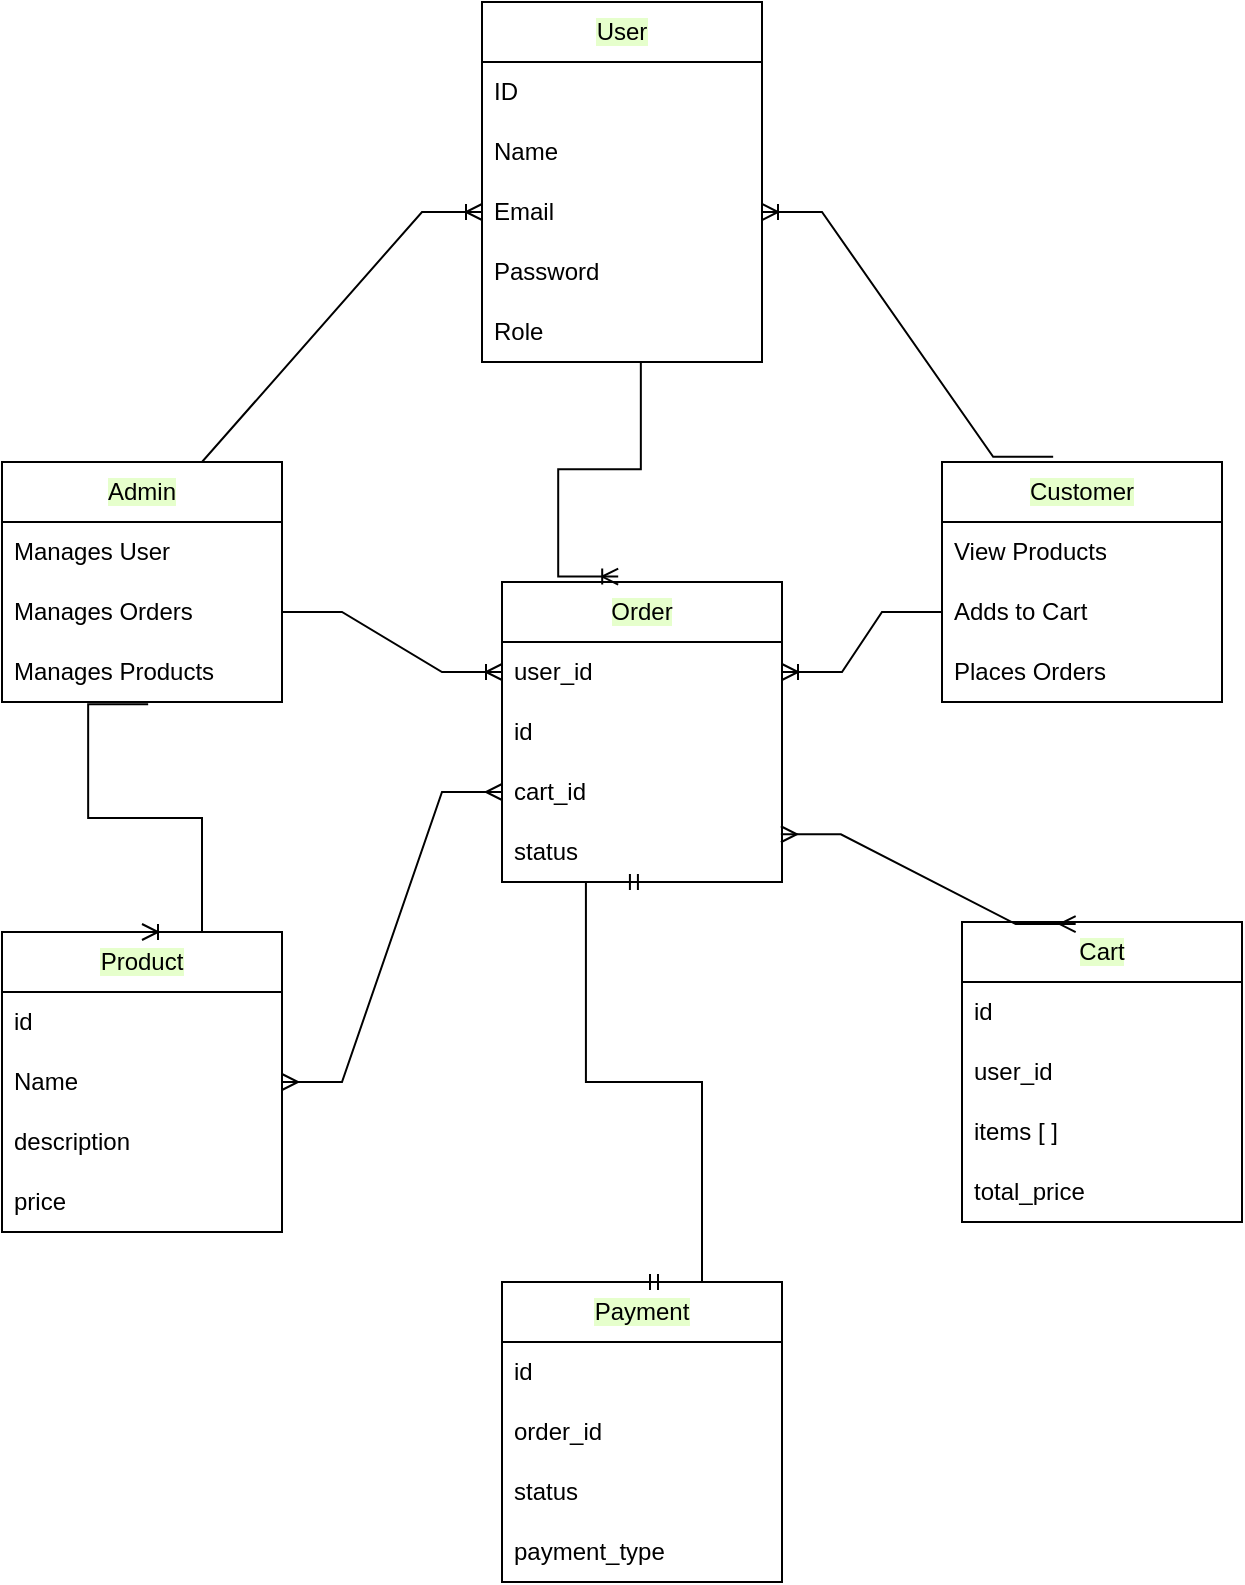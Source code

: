 <mxfile version="26.1.0">
  <diagram name="Page-1" id="ATQ9dd91f9NDVP7NUrsi">
    <mxGraphModel dx="1230" dy="1992" grid="1" gridSize="10" guides="1" tooltips="1" connect="1" arrows="1" fold="1" page="1" pageScale="1" pageWidth="827" pageHeight="1169" math="0" shadow="0">
      <root>
        <mxCell id="0" />
        <mxCell id="1" parent="0" />
        <mxCell id="PGKCv3FquE45vkKJFIox-1" value="&lt;span style=&quot;background-color: rgb(230, 255, 204);&quot;&gt;User&lt;/span&gt;" style="swimlane;fontStyle=0;childLayout=stackLayout;horizontal=1;startSize=30;horizontalStack=0;resizeParent=1;resizeParentMax=0;resizeLast=0;collapsible=1;marginBottom=0;whiteSpace=wrap;html=1;" vertex="1" parent="1">
          <mxGeometry x="290" y="-30" width="140" height="180" as="geometry" />
        </mxCell>
        <mxCell id="PGKCv3FquE45vkKJFIox-2" value="ID" style="text;strokeColor=none;fillColor=none;align=left;verticalAlign=middle;spacingLeft=4;spacingRight=4;overflow=hidden;points=[[0,0.5],[1,0.5]];portConstraint=eastwest;rotatable=0;whiteSpace=wrap;html=1;" vertex="1" parent="PGKCv3FquE45vkKJFIox-1">
          <mxGeometry y="30" width="140" height="30" as="geometry" />
        </mxCell>
        <mxCell id="PGKCv3FquE45vkKJFIox-3" value="Name" style="text;strokeColor=none;fillColor=none;align=left;verticalAlign=middle;spacingLeft=4;spacingRight=4;overflow=hidden;points=[[0,0.5],[1,0.5]];portConstraint=eastwest;rotatable=0;whiteSpace=wrap;html=1;" vertex="1" parent="PGKCv3FquE45vkKJFIox-1">
          <mxGeometry y="60" width="140" height="30" as="geometry" />
        </mxCell>
        <mxCell id="PGKCv3FquE45vkKJFIox-4" value="Email" style="text;strokeColor=none;fillColor=none;align=left;verticalAlign=middle;spacingLeft=4;spacingRight=4;overflow=hidden;points=[[0,0.5],[1,0.5]];portConstraint=eastwest;rotatable=0;whiteSpace=wrap;html=1;" vertex="1" parent="PGKCv3FquE45vkKJFIox-1">
          <mxGeometry y="90" width="140" height="30" as="geometry" />
        </mxCell>
        <mxCell id="PGKCv3FquE45vkKJFIox-5" value="Password" style="text;strokeColor=none;fillColor=none;align=left;verticalAlign=middle;spacingLeft=4;spacingRight=4;overflow=hidden;points=[[0,0.5],[1,0.5]];portConstraint=eastwest;rotatable=0;whiteSpace=wrap;html=1;" vertex="1" parent="PGKCv3FquE45vkKJFIox-1">
          <mxGeometry y="120" width="140" height="30" as="geometry" />
        </mxCell>
        <mxCell id="PGKCv3FquE45vkKJFIox-6" value="Role" style="text;strokeColor=none;fillColor=none;align=left;verticalAlign=middle;spacingLeft=4;spacingRight=4;overflow=hidden;points=[[0,0.5],[1,0.5]];portConstraint=eastwest;rotatable=0;whiteSpace=wrap;html=1;" vertex="1" parent="PGKCv3FquE45vkKJFIox-1">
          <mxGeometry y="150" width="140" height="30" as="geometry" />
        </mxCell>
        <mxCell id="PGKCv3FquE45vkKJFIox-8" value="&lt;span style=&quot;background-color: rgb(230, 255, 204);&quot;&gt;Admin&lt;/span&gt;" style="swimlane;fontStyle=0;childLayout=stackLayout;horizontal=1;startSize=30;horizontalStack=0;resizeParent=1;resizeParentMax=0;resizeLast=0;collapsible=1;marginBottom=0;whiteSpace=wrap;html=1;" vertex="1" parent="1">
          <mxGeometry x="50" y="200" width="140" height="120" as="geometry" />
        </mxCell>
        <mxCell id="PGKCv3FquE45vkKJFIox-9" value="Manages User" style="text;strokeColor=none;fillColor=none;align=left;verticalAlign=middle;spacingLeft=4;spacingRight=4;overflow=hidden;points=[[0,0.5],[1,0.5]];portConstraint=eastwest;rotatable=0;whiteSpace=wrap;html=1;" vertex="1" parent="PGKCv3FquE45vkKJFIox-8">
          <mxGeometry y="30" width="140" height="30" as="geometry" />
        </mxCell>
        <mxCell id="PGKCv3FquE45vkKJFIox-10" value="Manages Orders" style="text;strokeColor=none;fillColor=none;align=left;verticalAlign=middle;spacingLeft=4;spacingRight=4;overflow=hidden;points=[[0,0.5],[1,0.5]];portConstraint=eastwest;rotatable=0;whiteSpace=wrap;html=1;" vertex="1" parent="PGKCv3FquE45vkKJFIox-8">
          <mxGeometry y="60" width="140" height="30" as="geometry" />
        </mxCell>
        <mxCell id="PGKCv3FquE45vkKJFIox-11" value="Manages Products" style="text;strokeColor=none;fillColor=none;align=left;verticalAlign=middle;spacingLeft=4;spacingRight=4;overflow=hidden;points=[[0,0.5],[1,0.5]];portConstraint=eastwest;rotatable=0;whiteSpace=wrap;html=1;" vertex="1" parent="PGKCv3FquE45vkKJFIox-8">
          <mxGeometry y="90" width="140" height="30" as="geometry" />
        </mxCell>
        <mxCell id="PGKCv3FquE45vkKJFIox-12" value="&lt;span style=&quot;background-color: rgb(230, 255, 204);&quot;&gt;Customer&lt;/span&gt;" style="swimlane;fontStyle=0;childLayout=stackLayout;horizontal=1;startSize=30;horizontalStack=0;resizeParent=1;resizeParentMax=0;resizeLast=0;collapsible=1;marginBottom=0;whiteSpace=wrap;html=1;" vertex="1" parent="1">
          <mxGeometry x="520" y="200" width="140" height="120" as="geometry" />
        </mxCell>
        <mxCell id="PGKCv3FquE45vkKJFIox-13" value="View Products" style="text;strokeColor=none;fillColor=none;align=left;verticalAlign=middle;spacingLeft=4;spacingRight=4;overflow=hidden;points=[[0,0.5],[1,0.5]];portConstraint=eastwest;rotatable=0;whiteSpace=wrap;html=1;" vertex="1" parent="PGKCv3FquE45vkKJFIox-12">
          <mxGeometry y="30" width="140" height="30" as="geometry" />
        </mxCell>
        <mxCell id="PGKCv3FquE45vkKJFIox-14" value="Adds to Cart" style="text;strokeColor=none;fillColor=none;align=left;verticalAlign=middle;spacingLeft=4;spacingRight=4;overflow=hidden;points=[[0,0.5],[1,0.5]];portConstraint=eastwest;rotatable=0;whiteSpace=wrap;html=1;" vertex="1" parent="PGKCv3FquE45vkKJFIox-12">
          <mxGeometry y="60" width="140" height="30" as="geometry" />
        </mxCell>
        <mxCell id="PGKCv3FquE45vkKJFIox-15" value="Places Orders" style="text;strokeColor=none;fillColor=none;align=left;verticalAlign=middle;spacingLeft=4;spacingRight=4;overflow=hidden;points=[[0,0.5],[1,0.5]];portConstraint=eastwest;rotatable=0;whiteSpace=wrap;html=1;" vertex="1" parent="PGKCv3FquE45vkKJFIox-12">
          <mxGeometry y="90" width="140" height="30" as="geometry" />
        </mxCell>
        <mxCell id="PGKCv3FquE45vkKJFIox-16" value="&lt;span style=&quot;background-color: rgb(230, 255, 204);&quot;&gt;Product&lt;/span&gt;" style="swimlane;fontStyle=0;childLayout=stackLayout;horizontal=1;startSize=30;horizontalStack=0;resizeParent=1;resizeParentMax=0;resizeLast=0;collapsible=1;marginBottom=0;whiteSpace=wrap;html=1;" vertex="1" parent="1">
          <mxGeometry x="50" y="435" width="140" height="150" as="geometry" />
        </mxCell>
        <mxCell id="PGKCv3FquE45vkKJFIox-17" value="id" style="text;strokeColor=none;fillColor=none;align=left;verticalAlign=middle;spacingLeft=4;spacingRight=4;overflow=hidden;points=[[0,0.5],[1,0.5]];portConstraint=eastwest;rotatable=0;whiteSpace=wrap;html=1;" vertex="1" parent="PGKCv3FquE45vkKJFIox-16">
          <mxGeometry y="30" width="140" height="30" as="geometry" />
        </mxCell>
        <mxCell id="PGKCv3FquE45vkKJFIox-18" value="Name" style="text;strokeColor=none;fillColor=none;align=left;verticalAlign=middle;spacingLeft=4;spacingRight=4;overflow=hidden;points=[[0,0.5],[1,0.5]];portConstraint=eastwest;rotatable=0;whiteSpace=wrap;html=1;" vertex="1" parent="PGKCv3FquE45vkKJFIox-16">
          <mxGeometry y="60" width="140" height="30" as="geometry" />
        </mxCell>
        <mxCell id="PGKCv3FquE45vkKJFIox-19" value="description" style="text;strokeColor=none;fillColor=none;align=left;verticalAlign=middle;spacingLeft=4;spacingRight=4;overflow=hidden;points=[[0,0.5],[1,0.5]];portConstraint=eastwest;rotatable=0;whiteSpace=wrap;html=1;" vertex="1" parent="PGKCv3FquE45vkKJFIox-16">
          <mxGeometry y="90" width="140" height="30" as="geometry" />
        </mxCell>
        <mxCell id="PGKCv3FquE45vkKJFIox-20" value="price" style="text;strokeColor=none;fillColor=none;align=left;verticalAlign=middle;spacingLeft=4;spacingRight=4;overflow=hidden;points=[[0,0.5],[1,0.5]];portConstraint=eastwest;rotatable=0;whiteSpace=wrap;html=1;" vertex="1" parent="PGKCv3FquE45vkKJFIox-16">
          <mxGeometry y="120" width="140" height="30" as="geometry" />
        </mxCell>
        <mxCell id="PGKCv3FquE45vkKJFIox-21" value="&lt;span style=&quot;background-color: rgb(230, 255, 204);&quot;&gt;Cart&lt;/span&gt;" style="swimlane;fontStyle=0;childLayout=stackLayout;horizontal=1;startSize=30;horizontalStack=0;resizeParent=1;resizeParentMax=0;resizeLast=0;collapsible=1;marginBottom=0;whiteSpace=wrap;html=1;" vertex="1" parent="1">
          <mxGeometry x="530" y="430" width="140" height="150" as="geometry" />
        </mxCell>
        <mxCell id="PGKCv3FquE45vkKJFIox-22" value="id" style="text;strokeColor=none;fillColor=none;align=left;verticalAlign=middle;spacingLeft=4;spacingRight=4;overflow=hidden;points=[[0,0.5],[1,0.5]];portConstraint=eastwest;rotatable=0;whiteSpace=wrap;html=1;" vertex="1" parent="PGKCv3FquE45vkKJFIox-21">
          <mxGeometry y="30" width="140" height="30" as="geometry" />
        </mxCell>
        <mxCell id="PGKCv3FquE45vkKJFIox-23" value="user_id" style="text;strokeColor=none;fillColor=none;align=left;verticalAlign=middle;spacingLeft=4;spacingRight=4;overflow=hidden;points=[[0,0.5],[1,0.5]];portConstraint=eastwest;rotatable=0;whiteSpace=wrap;html=1;" vertex="1" parent="PGKCv3FquE45vkKJFIox-21">
          <mxGeometry y="60" width="140" height="30" as="geometry" />
        </mxCell>
        <mxCell id="PGKCv3FquE45vkKJFIox-24" value="items [ ]" style="text;strokeColor=none;fillColor=none;align=left;verticalAlign=middle;spacingLeft=4;spacingRight=4;overflow=hidden;points=[[0,0.5],[1,0.5]];portConstraint=eastwest;rotatable=0;whiteSpace=wrap;html=1;" vertex="1" parent="PGKCv3FquE45vkKJFIox-21">
          <mxGeometry y="90" width="140" height="30" as="geometry" />
        </mxCell>
        <mxCell id="PGKCv3FquE45vkKJFIox-25" value="total_price" style="text;strokeColor=none;fillColor=none;align=left;verticalAlign=middle;spacingLeft=4;spacingRight=4;overflow=hidden;points=[[0,0.5],[1,0.5]];portConstraint=eastwest;rotatable=0;whiteSpace=wrap;html=1;" vertex="1" parent="PGKCv3FquE45vkKJFIox-21">
          <mxGeometry y="120" width="140" height="30" as="geometry" />
        </mxCell>
        <mxCell id="PGKCv3FquE45vkKJFIox-26" value="&lt;span style=&quot;background-color: rgb(230, 255, 204);&quot;&gt;Order&lt;/span&gt;" style="swimlane;fontStyle=0;childLayout=stackLayout;horizontal=1;startSize=30;horizontalStack=0;resizeParent=1;resizeParentMax=0;resizeLast=0;collapsible=1;marginBottom=0;whiteSpace=wrap;html=1;" vertex="1" parent="1">
          <mxGeometry x="300" y="260" width="140" height="150" as="geometry" />
        </mxCell>
        <mxCell id="PGKCv3FquE45vkKJFIox-28" value="user_id" style="text;strokeColor=none;fillColor=none;align=left;verticalAlign=middle;spacingLeft=4;spacingRight=4;overflow=hidden;points=[[0,0.5],[1,0.5]];portConstraint=eastwest;rotatable=0;whiteSpace=wrap;html=1;" vertex="1" parent="PGKCv3FquE45vkKJFIox-26">
          <mxGeometry y="30" width="140" height="30" as="geometry" />
        </mxCell>
        <mxCell id="PGKCv3FquE45vkKJFIox-27" value="id" style="text;strokeColor=none;fillColor=none;align=left;verticalAlign=middle;spacingLeft=4;spacingRight=4;overflow=hidden;points=[[0,0.5],[1,0.5]];portConstraint=eastwest;rotatable=0;whiteSpace=wrap;html=1;" vertex="1" parent="PGKCv3FquE45vkKJFIox-26">
          <mxGeometry y="60" width="140" height="30" as="geometry" />
        </mxCell>
        <mxCell id="PGKCv3FquE45vkKJFIox-29" value="cart_id" style="text;strokeColor=none;fillColor=none;align=left;verticalAlign=middle;spacingLeft=4;spacingRight=4;overflow=hidden;points=[[0,0.5],[1,0.5]];portConstraint=eastwest;rotatable=0;whiteSpace=wrap;html=1;" vertex="1" parent="PGKCv3FquE45vkKJFIox-26">
          <mxGeometry y="90" width="140" height="30" as="geometry" />
        </mxCell>
        <mxCell id="PGKCv3FquE45vkKJFIox-30" value="status" style="text;strokeColor=none;fillColor=none;align=left;verticalAlign=middle;spacingLeft=4;spacingRight=4;overflow=hidden;points=[[0,0.5],[1,0.5]];portConstraint=eastwest;rotatable=0;whiteSpace=wrap;html=1;" vertex="1" parent="PGKCv3FquE45vkKJFIox-26">
          <mxGeometry y="120" width="140" height="30" as="geometry" />
        </mxCell>
        <mxCell id="PGKCv3FquE45vkKJFIox-31" value="&lt;span style=&quot;background-color: rgb(230, 255, 204);&quot;&gt;Payment&lt;/span&gt;" style="swimlane;fontStyle=0;childLayout=stackLayout;horizontal=1;startSize=30;horizontalStack=0;resizeParent=1;resizeParentMax=0;resizeLast=0;collapsible=1;marginBottom=0;whiteSpace=wrap;html=1;" vertex="1" parent="1">
          <mxGeometry x="300" y="610" width="140" height="150" as="geometry" />
        </mxCell>
        <mxCell id="PGKCv3FquE45vkKJFIox-32" value="id" style="text;strokeColor=none;fillColor=none;align=left;verticalAlign=middle;spacingLeft=4;spacingRight=4;overflow=hidden;points=[[0,0.5],[1,0.5]];portConstraint=eastwest;rotatable=0;whiteSpace=wrap;html=1;" vertex="1" parent="PGKCv3FquE45vkKJFIox-31">
          <mxGeometry y="30" width="140" height="30" as="geometry" />
        </mxCell>
        <mxCell id="PGKCv3FquE45vkKJFIox-33" value="order_id" style="text;strokeColor=none;fillColor=none;align=left;verticalAlign=middle;spacingLeft=4;spacingRight=4;overflow=hidden;points=[[0,0.5],[1,0.5]];portConstraint=eastwest;rotatable=0;whiteSpace=wrap;html=1;" vertex="1" parent="PGKCv3FquE45vkKJFIox-31">
          <mxGeometry y="60" width="140" height="30" as="geometry" />
        </mxCell>
        <mxCell id="PGKCv3FquE45vkKJFIox-34" value="status" style="text;strokeColor=none;fillColor=none;align=left;verticalAlign=middle;spacingLeft=4;spacingRight=4;overflow=hidden;points=[[0,0.5],[1,0.5]];portConstraint=eastwest;rotatable=0;whiteSpace=wrap;html=1;" vertex="1" parent="PGKCv3FquE45vkKJFIox-31">
          <mxGeometry y="90" width="140" height="30" as="geometry" />
        </mxCell>
        <mxCell id="PGKCv3FquE45vkKJFIox-35" value="payment_type" style="text;strokeColor=none;fillColor=none;align=left;verticalAlign=middle;spacingLeft=4;spacingRight=4;overflow=hidden;points=[[0,0.5],[1,0.5]];portConstraint=eastwest;rotatable=0;whiteSpace=wrap;html=1;" vertex="1" parent="PGKCv3FquE45vkKJFIox-31">
          <mxGeometry y="120" width="140" height="30" as="geometry" />
        </mxCell>
        <mxCell id="PGKCv3FquE45vkKJFIox-36" value="" style="edgeStyle=entityRelationEdgeStyle;fontSize=12;html=1;endArrow=ERoneToMany;rounded=0;exitX=1;exitY=0.5;exitDx=0;exitDy=0;entryX=0;entryY=0.5;entryDx=0;entryDy=0;" edge="1" parent="1" source="PGKCv3FquE45vkKJFIox-10" target="PGKCv3FquE45vkKJFIox-28">
          <mxGeometry width="100" height="100" relative="1" as="geometry">
            <mxPoint x="80" y="600" as="sourcePoint" />
            <mxPoint x="180" y="500" as="targetPoint" />
            <Array as="points">
              <mxPoint x="230" y="370" />
            </Array>
          </mxGeometry>
        </mxCell>
        <mxCell id="PGKCv3FquE45vkKJFIox-38" value="" style="edgeStyle=entityRelationEdgeStyle;fontSize=12;html=1;endArrow=ERmandOne;startArrow=ERmandOne;rounded=0;entryX=0.5;entryY=0;entryDx=0;entryDy=0;exitX=0.514;exitY=1;exitDx=0;exitDy=0;exitPerimeter=0;" edge="1" parent="1" source="PGKCv3FquE45vkKJFIox-30" target="PGKCv3FquE45vkKJFIox-31">
          <mxGeometry width="100" height="100" relative="1" as="geometry">
            <mxPoint x="250" y="420" as="sourcePoint" />
            <mxPoint x="350" y="320" as="targetPoint" />
            <Array as="points">
              <mxPoint x="350" y="470" />
            </Array>
          </mxGeometry>
        </mxCell>
        <mxCell id="PGKCv3FquE45vkKJFIox-39" value="" style="edgeStyle=entityRelationEdgeStyle;fontSize=12;html=1;endArrow=ERmany;startArrow=ERmany;rounded=0;entryX=0;entryY=0.5;entryDx=0;entryDy=0;exitX=1;exitY=0.5;exitDx=0;exitDy=0;" edge="1" parent="1" source="PGKCv3FquE45vkKJFIox-18" target="PGKCv3FquE45vkKJFIox-29">
          <mxGeometry width="100" height="100" relative="1" as="geometry">
            <mxPoint x="250" y="420" as="sourcePoint" />
            <mxPoint x="350" y="320" as="targetPoint" />
          </mxGeometry>
        </mxCell>
        <mxCell id="PGKCv3FquE45vkKJFIox-40" value="" style="edgeStyle=entityRelationEdgeStyle;fontSize=12;html=1;endArrow=ERoneToMany;rounded=0;exitX=0;exitY=0.5;exitDx=0;exitDy=0;entryX=1;entryY=0.5;entryDx=0;entryDy=0;" edge="1" parent="1" source="PGKCv3FquE45vkKJFIox-14" target="PGKCv3FquE45vkKJFIox-28">
          <mxGeometry width="100" height="100" relative="1" as="geometry">
            <mxPoint x="200" y="285" as="sourcePoint" />
            <mxPoint x="310" y="285" as="targetPoint" />
            <Array as="points">
              <mxPoint x="240" y="380" />
              <mxPoint x="480" y="250" />
              <mxPoint x="280" y="300" />
            </Array>
          </mxGeometry>
        </mxCell>
        <mxCell id="PGKCv3FquE45vkKJFIox-43" value="" style="edgeStyle=entityRelationEdgeStyle;fontSize=12;html=1;endArrow=ERoneToMany;rounded=0;entryX=0;entryY=0.5;entryDx=0;entryDy=0;exitX=0.5;exitY=0;exitDx=0;exitDy=0;" edge="1" parent="1" source="PGKCv3FquE45vkKJFIox-8" target="PGKCv3FquE45vkKJFIox-4">
          <mxGeometry width="100" height="100" relative="1" as="geometry">
            <mxPoint x="200" y="400" as="sourcePoint" />
            <mxPoint x="300" y="300" as="targetPoint" />
          </mxGeometry>
        </mxCell>
        <mxCell id="PGKCv3FquE45vkKJFIox-44" value="" style="edgeStyle=entityRelationEdgeStyle;fontSize=12;html=1;endArrow=ERoneToMany;rounded=0;entryX=1;entryY=0.5;entryDx=0;entryDy=0;exitX=0.397;exitY=-0.022;exitDx=0;exitDy=0;exitPerimeter=0;" edge="1" parent="1" source="PGKCv3FquE45vkKJFIox-12" target="PGKCv3FquE45vkKJFIox-4">
          <mxGeometry width="100" height="100" relative="1" as="geometry">
            <mxPoint x="130" y="210" as="sourcePoint" />
            <mxPoint x="300" y="85" as="targetPoint" />
          </mxGeometry>
        </mxCell>
        <mxCell id="PGKCv3FquE45vkKJFIox-45" value="" style="edgeStyle=entityRelationEdgeStyle;fontSize=12;html=1;endArrow=ERmany;startArrow=ERmany;rounded=0;entryX=0.996;entryY=0.204;entryDx=0;entryDy=0;exitX=0.406;exitY=0.007;exitDx=0;exitDy=0;entryPerimeter=0;exitPerimeter=0;" edge="1" parent="1" source="PGKCv3FquE45vkKJFIox-21" target="PGKCv3FquE45vkKJFIox-30">
          <mxGeometry width="100" height="100" relative="1" as="geometry">
            <mxPoint x="200" y="520" as="sourcePoint" />
            <mxPoint x="310" y="315" as="targetPoint" />
          </mxGeometry>
        </mxCell>
        <mxCell id="PGKCv3FquE45vkKJFIox-46" value="" style="edgeStyle=entityRelationEdgeStyle;fontSize=12;html=1;endArrow=ERoneToMany;rounded=0;exitX=0.353;exitY=0.954;exitDx=0;exitDy=0;exitPerimeter=0;entryX=0.415;entryY=-0.018;entryDx=0;entryDy=0;entryPerimeter=0;" edge="1" parent="1" target="PGKCv3FquE45vkKJFIox-26">
          <mxGeometry width="100" height="100" relative="1" as="geometry">
            <mxPoint x="339.42" y="150.0" as="sourcePoint" />
            <mxPoint x="360" y="250" as="targetPoint" />
          </mxGeometry>
        </mxCell>
        <mxCell id="PGKCv3FquE45vkKJFIox-48" value="" style="edgeStyle=entityRelationEdgeStyle;fontSize=12;html=1;endArrow=ERoneToMany;rounded=0;exitX=0.522;exitY=1.037;exitDx=0;exitDy=0;exitPerimeter=0;entryX=0.5;entryY=0;entryDx=0;entryDy=0;" edge="1" parent="1" source="PGKCv3FquE45vkKJFIox-11" target="PGKCv3FquE45vkKJFIox-16">
          <mxGeometry width="100" height="100" relative="1" as="geometry">
            <mxPoint x="190" y="410" as="sourcePoint" />
            <mxPoint x="290" y="310" as="targetPoint" />
          </mxGeometry>
        </mxCell>
      </root>
    </mxGraphModel>
  </diagram>
</mxfile>
